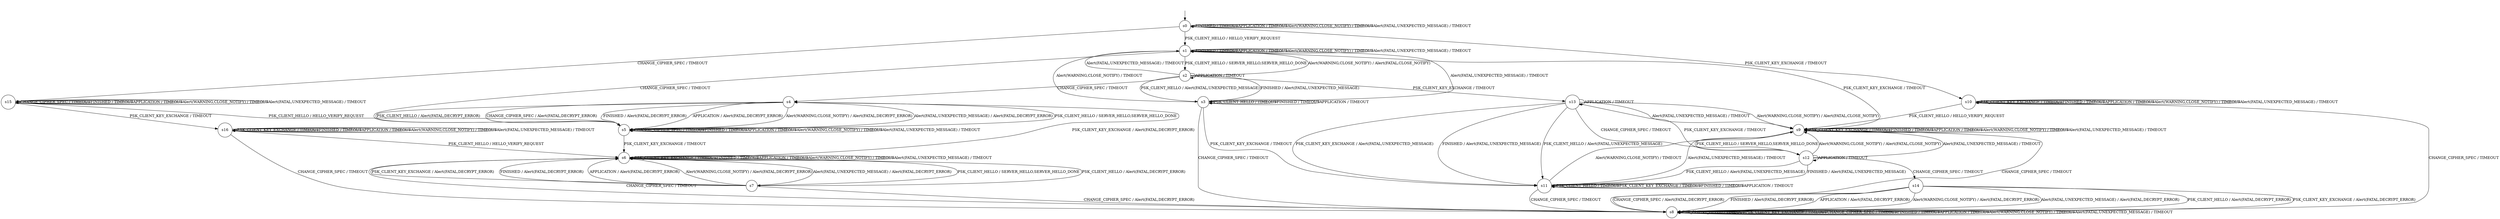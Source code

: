 digraph g {
__start0 [label="" shape="none"];

	s0 [shape="circle" label="s0"];
	s1 [shape="circle" label="s1"];
	s2 [shape="circle" label="s2"];
	s3 [shape="circle" label="s3"];
	s4 [shape="circle" label="s4"];
	s5 [shape="circle" label="s5"];
	s6 [shape="circle" label="s6"];
	s7 [shape="circle" label="s7"];
	s8 [shape="circle" label="s8"];
	s9 [shape="circle" label="s9"];
	s10 [shape="circle" label="s10"];
	s11 [shape="circle" label="s11"];
	s12 [shape="circle" label="s12"];
	s13 [shape="circle" label="s13"];
	s14 [shape="circle" label="s14"];
	s15 [shape="circle" label="s15"];
	s16 [shape="circle" label="s16"];
	s0 -> s1 [label="PSK_CLIENT_HELLO / HELLO_VERIFY_REQUEST"];
	s0 -> s10 [label="PSK_CLIENT_KEY_EXCHANGE / TIMEOUT"];
	s0 -> s15 [label="CHANGE_CIPHER_SPEC / TIMEOUT"];
	s0 -> s0 [label="FINISHED / TIMEOUT"];
	s0 -> s0 [label="APPLICATION / TIMEOUT"];
	s0 -> s0 [label="Alert(WARNING,CLOSE_NOTIFY) / TIMEOUT"];
	s0 -> s0 [label="Alert(FATAL,UNEXPECTED_MESSAGE) / TIMEOUT"];
	s1 -> s2 [label="PSK_CLIENT_HELLO / SERVER_HELLO,SERVER_HELLO_DONE"];
	s1 -> s9 [label="PSK_CLIENT_KEY_EXCHANGE / TIMEOUT"];
	s1 -> s5 [label="CHANGE_CIPHER_SPEC / TIMEOUT"];
	s1 -> s1 [label="FINISHED / TIMEOUT"];
	s1 -> s1 [label="APPLICATION / TIMEOUT"];
	s1 -> s1 [label="Alert(WARNING,CLOSE_NOTIFY) / TIMEOUT"];
	s1 -> s1 [label="Alert(FATAL,UNEXPECTED_MESSAGE) / TIMEOUT"];
	s2 -> s3 [label="PSK_CLIENT_HELLO / Alert(FATAL,UNEXPECTED_MESSAGE)"];
	s2 -> s13 [label="PSK_CLIENT_KEY_EXCHANGE / TIMEOUT"];
	s2 -> s4 [label="CHANGE_CIPHER_SPEC / TIMEOUT"];
	s2 -> s3 [label="FINISHED / Alert(FATAL,UNEXPECTED_MESSAGE)"];
	s2 -> s2 [label="APPLICATION / TIMEOUT"];
	s2 -> s1 [label="Alert(WARNING,CLOSE_NOTIFY) / Alert(FATAL,CLOSE_NOTIFY)"];
	s2 -> s1 [label="Alert(FATAL,UNEXPECTED_MESSAGE) / TIMEOUT"];
	s3 -> s3 [label="PSK_CLIENT_HELLO / TIMEOUT"];
	s3 -> s11 [label="PSK_CLIENT_KEY_EXCHANGE / TIMEOUT"];
	s3 -> s8 [label="CHANGE_CIPHER_SPEC / TIMEOUT"];
	s3 -> s3 [label="FINISHED / TIMEOUT"];
	s3 -> s3 [label="APPLICATION / TIMEOUT"];
	s3 -> s1 [label="Alert(WARNING,CLOSE_NOTIFY) / TIMEOUT"];
	s3 -> s1 [label="Alert(FATAL,UNEXPECTED_MESSAGE) / TIMEOUT"];
	s4 -> s5 [label="PSK_CLIENT_HELLO / Alert(FATAL,DECRYPT_ERROR)"];
	s4 -> s6 [label="PSK_CLIENT_KEY_EXCHANGE / Alert(FATAL,DECRYPT_ERROR)"];
	s4 -> s5 [label="CHANGE_CIPHER_SPEC / Alert(FATAL,DECRYPT_ERROR)"];
	s4 -> s5 [label="FINISHED / Alert(FATAL,DECRYPT_ERROR)"];
	s4 -> s5 [label="APPLICATION / Alert(FATAL,DECRYPT_ERROR)"];
	s4 -> s5 [label="Alert(WARNING,CLOSE_NOTIFY) / Alert(FATAL,DECRYPT_ERROR)"];
	s4 -> s5 [label="Alert(FATAL,UNEXPECTED_MESSAGE) / Alert(FATAL,DECRYPT_ERROR)"];
	s5 -> s4 [label="PSK_CLIENT_HELLO / SERVER_HELLO,SERVER_HELLO_DONE"];
	s5 -> s6 [label="PSK_CLIENT_KEY_EXCHANGE / TIMEOUT"];
	s5 -> s5 [label="CHANGE_CIPHER_SPEC / TIMEOUT"];
	s5 -> s5 [label="FINISHED / TIMEOUT"];
	s5 -> s5 [label="APPLICATION / TIMEOUT"];
	s5 -> s5 [label="Alert(WARNING,CLOSE_NOTIFY) / TIMEOUT"];
	s5 -> s5 [label="Alert(FATAL,UNEXPECTED_MESSAGE) / TIMEOUT"];
	s6 -> s7 [label="PSK_CLIENT_HELLO / SERVER_HELLO,SERVER_HELLO_DONE"];
	s6 -> s6 [label="PSK_CLIENT_KEY_EXCHANGE / TIMEOUT"];
	s6 -> s8 [label="CHANGE_CIPHER_SPEC / TIMEOUT"];
	s6 -> s6 [label="FINISHED / TIMEOUT"];
	s6 -> s6 [label="APPLICATION / TIMEOUT"];
	s6 -> s6 [label="Alert(WARNING,CLOSE_NOTIFY) / TIMEOUT"];
	s6 -> s6 [label="Alert(FATAL,UNEXPECTED_MESSAGE) / TIMEOUT"];
	s7 -> s6 [label="PSK_CLIENT_HELLO / Alert(FATAL,DECRYPT_ERROR)"];
	s7 -> s6 [label="PSK_CLIENT_KEY_EXCHANGE / Alert(FATAL,DECRYPT_ERROR)"];
	s7 -> s8 [label="CHANGE_CIPHER_SPEC / Alert(FATAL,DECRYPT_ERROR)"];
	s7 -> s6 [label="FINISHED / Alert(FATAL,DECRYPT_ERROR)"];
	s7 -> s6 [label="APPLICATION / Alert(FATAL,DECRYPT_ERROR)"];
	s7 -> s6 [label="Alert(WARNING,CLOSE_NOTIFY) / Alert(FATAL,DECRYPT_ERROR)"];
	s7 -> s6 [label="Alert(FATAL,UNEXPECTED_MESSAGE) / Alert(FATAL,DECRYPT_ERROR)"];
	s8 -> s8 [label="PSK_CLIENT_HELLO / TIMEOUT"];
	s8 -> s8 [label="PSK_CLIENT_KEY_EXCHANGE / TIMEOUT"];
	s8 -> s8 [label="CHANGE_CIPHER_SPEC / TIMEOUT"];
	s8 -> s8 [label="FINISHED / TIMEOUT"];
	s8 -> s8 [label="APPLICATION / TIMEOUT"];
	s8 -> s8 [label="Alert(WARNING,CLOSE_NOTIFY) / TIMEOUT"];
	s8 -> s8 [label="Alert(FATAL,UNEXPECTED_MESSAGE) / TIMEOUT"];
	s9 -> s12 [label="PSK_CLIENT_HELLO / SERVER_HELLO,SERVER_HELLO_DONE"];
	s9 -> s9 [label="PSK_CLIENT_KEY_EXCHANGE / TIMEOUT"];
	s9 -> s8 [label="CHANGE_CIPHER_SPEC / TIMEOUT"];
	s9 -> s9 [label="FINISHED / TIMEOUT"];
	s9 -> s9 [label="APPLICATION / TIMEOUT"];
	s9 -> s9 [label="Alert(WARNING,CLOSE_NOTIFY) / TIMEOUT"];
	s9 -> s9 [label="Alert(FATAL,UNEXPECTED_MESSAGE) / TIMEOUT"];
	s10 -> s9 [label="PSK_CLIENT_HELLO / HELLO_VERIFY_REQUEST"];
	s10 -> s10 [label="PSK_CLIENT_KEY_EXCHANGE / TIMEOUT"];
	s10 -> s8 [label="CHANGE_CIPHER_SPEC / TIMEOUT"];
	s10 -> s10 [label="FINISHED / TIMEOUT"];
	s10 -> s10 [label="APPLICATION / TIMEOUT"];
	s10 -> s10 [label="Alert(WARNING,CLOSE_NOTIFY) / TIMEOUT"];
	s10 -> s10 [label="Alert(FATAL,UNEXPECTED_MESSAGE) / TIMEOUT"];
	s11 -> s11 [label="PSK_CLIENT_HELLO / TIMEOUT"];
	s11 -> s11 [label="PSK_CLIENT_KEY_EXCHANGE / TIMEOUT"];
	s11 -> s8 [label="CHANGE_CIPHER_SPEC / TIMEOUT"];
	s11 -> s11 [label="FINISHED / TIMEOUT"];
	s11 -> s11 [label="APPLICATION / TIMEOUT"];
	s11 -> s9 [label="Alert(WARNING,CLOSE_NOTIFY) / TIMEOUT"];
	s11 -> s9 [label="Alert(FATAL,UNEXPECTED_MESSAGE) / TIMEOUT"];
	s12 -> s11 [label="PSK_CLIENT_HELLO / Alert(FATAL,UNEXPECTED_MESSAGE)"];
	s12 -> s13 [label="PSK_CLIENT_KEY_EXCHANGE / TIMEOUT"];
	s12 -> s14 [label="CHANGE_CIPHER_SPEC / TIMEOUT"];
	s12 -> s11 [label="FINISHED / Alert(FATAL,UNEXPECTED_MESSAGE)"];
	s12 -> s12 [label="APPLICATION / TIMEOUT"];
	s12 -> s9 [label="Alert(WARNING,CLOSE_NOTIFY) / Alert(FATAL,CLOSE_NOTIFY)"];
	s12 -> s9 [label="Alert(FATAL,UNEXPECTED_MESSAGE) / TIMEOUT"];
	s13 -> s11 [label="PSK_CLIENT_HELLO / Alert(FATAL,UNEXPECTED_MESSAGE)"];
	s13 -> s11 [label="PSK_CLIENT_KEY_EXCHANGE / Alert(FATAL,UNEXPECTED_MESSAGE)"];
	s13 -> s12 [label="CHANGE_CIPHER_SPEC / TIMEOUT"];
	s13 -> s11 [label="FINISHED / Alert(FATAL,UNEXPECTED_MESSAGE)"];
	s13 -> s13 [label="APPLICATION / TIMEOUT"];
	s13 -> s9 [label="Alert(WARNING,CLOSE_NOTIFY) / Alert(FATAL,CLOSE_NOTIFY)"];
	s13 -> s9 [label="Alert(FATAL,UNEXPECTED_MESSAGE) / TIMEOUT"];
	s14 -> s8 [label="PSK_CLIENT_HELLO / Alert(FATAL,DECRYPT_ERROR)"];
	s14 -> s8 [label="PSK_CLIENT_KEY_EXCHANGE / Alert(FATAL,DECRYPT_ERROR)"];
	s14 -> s8 [label="CHANGE_CIPHER_SPEC / Alert(FATAL,DECRYPT_ERROR)"];
	s14 -> s8 [label="FINISHED / Alert(FATAL,DECRYPT_ERROR)"];
	s14 -> s8 [label="APPLICATION / Alert(FATAL,DECRYPT_ERROR)"];
	s14 -> s8 [label="Alert(WARNING,CLOSE_NOTIFY) / Alert(FATAL,DECRYPT_ERROR)"];
	s14 -> s8 [label="Alert(FATAL,UNEXPECTED_MESSAGE) / Alert(FATAL,DECRYPT_ERROR)"];
	s15 -> s5 [label="PSK_CLIENT_HELLO / HELLO_VERIFY_REQUEST"];
	s15 -> s16 [label="PSK_CLIENT_KEY_EXCHANGE / TIMEOUT"];
	s15 -> s15 [label="CHANGE_CIPHER_SPEC / TIMEOUT"];
	s15 -> s15 [label="FINISHED / TIMEOUT"];
	s15 -> s15 [label="APPLICATION / TIMEOUT"];
	s15 -> s15 [label="Alert(WARNING,CLOSE_NOTIFY) / TIMEOUT"];
	s15 -> s15 [label="Alert(FATAL,UNEXPECTED_MESSAGE) / TIMEOUT"];
	s16 -> s6 [label="PSK_CLIENT_HELLO / HELLO_VERIFY_REQUEST"];
	s16 -> s16 [label="PSK_CLIENT_KEY_EXCHANGE / TIMEOUT"];
	s16 -> s8 [label="CHANGE_CIPHER_SPEC / TIMEOUT"];
	s16 -> s16 [label="FINISHED / TIMEOUT"];
	s16 -> s16 [label="APPLICATION / TIMEOUT"];
	s16 -> s16 [label="Alert(WARNING,CLOSE_NOTIFY) / TIMEOUT"];
	s16 -> s16 [label="Alert(FATAL,UNEXPECTED_MESSAGE) / TIMEOUT"];

__start0 -> s0;
}
